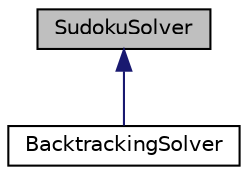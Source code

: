 digraph "SudokuSolver"
{
 // LATEX_PDF_SIZE
  edge [fontname="Helvetica",fontsize="10",labelfontname="Helvetica",labelfontsize="10"];
  node [fontname="Helvetica",fontsize="10",shape=record];
  Node1 [label="SudokuSolver",height=0.2,width=0.4,color="black", fillcolor="grey75", style="filled", fontcolor="black",tooltip="Abstract class that defines the interface for Sudoku solving algorithms."];
  Node1 -> Node2 [dir="back",color="midnightblue",fontsize="10",style="solid",fontname="Helvetica"];
  Node2 [label="BacktrackingSolver",height=0.2,width=0.4,color="black", fillcolor="white", style="filled",URL="$classBacktrackingSolver.html",tooltip="Sudoku solving algorithm using backtracking."];
}
